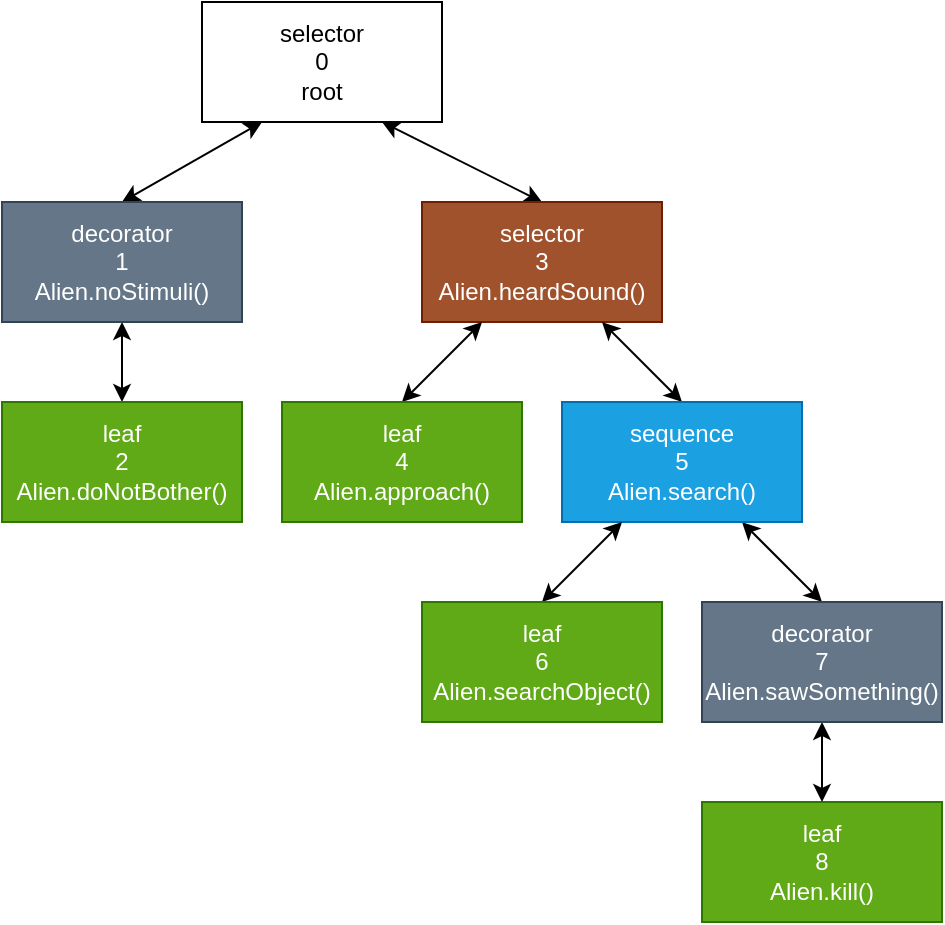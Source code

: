 <mxfile version="13.9.9" type="device"><diagram id="f-JbiD9IGxLJUuUhIxST" name="Page-1"><mxGraphModel dx="1178" dy="681" grid="1" gridSize="10" guides="1" tooltips="1" connect="1" arrows="1" fold="1" page="1" pageScale="1" pageWidth="827" pageHeight="1169" math="0" shadow="0"><root><mxCell id="0"/><mxCell id="1" parent="0"/><mxCell id="wenBR5nCmtf0Ag_dxSR4-6" style="rounded=0;orthogonalLoop=1;jettySize=auto;html=1;exitX=0.75;exitY=1;exitDx=0;exitDy=0;entryX=0.5;entryY=0;entryDx=0;entryDy=0;startArrow=classic;startFill=1;" parent="1" source="wenBR5nCmtf0Ag_dxSR4-1" target="wenBR5nCmtf0Ag_dxSR4-3" edge="1"><mxGeometry relative="1" as="geometry"/></mxCell><mxCell id="wenBR5nCmtf0Ag_dxSR4-7" style="orthogonalLoop=1;jettySize=auto;html=1;exitX=0.25;exitY=1;exitDx=0;exitDy=0;entryX=0.5;entryY=0;entryDx=0;entryDy=0;startArrow=classic;startFill=1;" parent="1" source="wenBR5nCmtf0Ag_dxSR4-1" target="wenBR5nCmtf0Ag_dxSR4-2" edge="1"><mxGeometry relative="1" as="geometry"/></mxCell><mxCell id="wenBR5nCmtf0Ag_dxSR4-1" value="selector&lt;br&gt;0&lt;br&gt;root" style="rounded=0;whiteSpace=wrap;html=1;" parent="1" vertex="1"><mxGeometry x="120" y="20" width="120" height="60" as="geometry"/></mxCell><mxCell id="l0hi_ODXIL8W7DJ7EhIO-12" style="edgeStyle=none;rounded=0;orthogonalLoop=1;jettySize=auto;html=1;exitX=0.5;exitY=1;exitDx=0;exitDy=0;entryX=0.5;entryY=0;entryDx=0;entryDy=0;startArrow=classic;startFill=1;" parent="1" source="wenBR5nCmtf0Ag_dxSR4-2" target="l0hi_ODXIL8W7DJ7EhIO-8" edge="1"><mxGeometry relative="1" as="geometry"/></mxCell><mxCell id="wenBR5nCmtf0Ag_dxSR4-2" value="decorator&lt;br&gt;1&lt;br&gt;Alien.noStimuli()" style="rounded=0;whiteSpace=wrap;html=1;fillColor=#647687;strokeColor=#314354;fontColor=#ffffff;" parent="1" vertex="1"><mxGeometry x="20" y="120" width="120" height="60" as="geometry"/></mxCell><mxCell id="wenBR5nCmtf0Ag_dxSR4-3" value="selector&lt;br&gt;3&lt;br&gt;Alien.heardSound()" style="rounded=0;whiteSpace=wrap;html=1;fillColor=#a0522d;strokeColor=#6D1F00;fontColor=#ffffff;" parent="1" vertex="1"><mxGeometry x="230" y="120" width="120" height="60" as="geometry"/></mxCell><mxCell id="wenBR5nCmtf0Ag_dxSR4-4" value="leaf&lt;br&gt;8&lt;br&gt;Alien.kill()" style="rounded=0;whiteSpace=wrap;html=1;fillColor=#60a917;strokeColor=#2D7600;fontColor=#ffffff;" parent="1" vertex="1"><mxGeometry x="370" y="420" width="120" height="60" as="geometry"/></mxCell><mxCell id="l0hi_ODXIL8W7DJ7EhIO-14" style="edgeStyle=none;rounded=0;orthogonalLoop=1;jettySize=auto;html=1;exitX=0.5;exitY=0;exitDx=0;exitDy=0;entryX=0.75;entryY=1;entryDx=0;entryDy=0;startArrow=classic;startFill=1;" parent="1" source="wenBR5nCmtf0Ag_dxSR4-5" target="l0hi_ODXIL8W7DJ7EhIO-1" edge="1"><mxGeometry relative="1" as="geometry"/></mxCell><mxCell id="l0hi_ODXIL8W7DJ7EhIO-15" style="edgeStyle=none;rounded=0;orthogonalLoop=1;jettySize=auto;html=1;exitX=0.5;exitY=1;exitDx=0;exitDy=0;entryX=0.5;entryY=0;entryDx=0;entryDy=0;startArrow=classic;startFill=1;" parent="1" source="wenBR5nCmtf0Ag_dxSR4-5" target="wenBR5nCmtf0Ag_dxSR4-4" edge="1"><mxGeometry relative="1" as="geometry"/></mxCell><mxCell id="wenBR5nCmtf0Ag_dxSR4-5" value="decorator&lt;br&gt;7&lt;br&gt;Alien.sawSomething()" style="rounded=0;whiteSpace=wrap;html=1;fillColor=#647687;strokeColor=#314354;fontColor=#ffffff;" parent="1" vertex="1"><mxGeometry x="370" y="320" width="120" height="60" as="geometry"/></mxCell><mxCell id="l0hi_ODXIL8W7DJ7EhIO-4" style="edgeStyle=none;rounded=0;orthogonalLoop=1;jettySize=auto;html=1;exitX=0.5;exitY=0;exitDx=0;exitDy=0;entryX=0.75;entryY=1;entryDx=0;entryDy=0;startArrow=classic;startFill=1;" parent="1" source="l0hi_ODXIL8W7DJ7EhIO-1" target="wenBR5nCmtf0Ag_dxSR4-3" edge="1"><mxGeometry relative="1" as="geometry"/></mxCell><mxCell id="l0hi_ODXIL8W7DJ7EhIO-1" value="sequence&lt;br&gt;5&lt;br&gt;Alien.search()" style="rounded=0;whiteSpace=wrap;html=1;fillColor=#1ba1e2;strokeColor=#006EAF;fontColor=#ffffff;" parent="1" vertex="1"><mxGeometry x="300" y="220" width="120" height="60" as="geometry"/></mxCell><mxCell id="l0hi_ODXIL8W7DJ7EhIO-5" style="edgeStyle=none;rounded=0;orthogonalLoop=1;jettySize=auto;html=1;exitX=0.5;exitY=0;exitDx=0;exitDy=0;entryX=0.25;entryY=1;entryDx=0;entryDy=0;startArrow=classic;startFill=1;" parent="1" source="l0hi_ODXIL8W7DJ7EhIO-2" target="wenBR5nCmtf0Ag_dxSR4-3" edge="1"><mxGeometry relative="1" as="geometry"/></mxCell><mxCell id="l0hi_ODXIL8W7DJ7EhIO-2" value="leaf&lt;br&gt;4&lt;br&gt;Alien.approach()" style="rounded=0;whiteSpace=wrap;html=1;fillColor=#60a917;strokeColor=#2D7600;fontColor=#ffffff;" parent="1" vertex="1"><mxGeometry x="160" y="220" width="120" height="60" as="geometry"/></mxCell><mxCell id="l0hi_ODXIL8W7DJ7EhIO-13" style="edgeStyle=none;rounded=0;orthogonalLoop=1;jettySize=auto;html=1;exitX=0.5;exitY=0;exitDx=0;exitDy=0;entryX=0.25;entryY=1;entryDx=0;entryDy=0;startArrow=classic;startFill=1;" parent="1" source="l0hi_ODXIL8W7DJ7EhIO-7" target="l0hi_ODXIL8W7DJ7EhIO-1" edge="1"><mxGeometry relative="1" as="geometry"/></mxCell><mxCell id="l0hi_ODXIL8W7DJ7EhIO-7" value="leaf&lt;br&gt;6&lt;br&gt;Alien.searchObject()" style="rounded=0;whiteSpace=wrap;html=1;fillColor=#60a917;strokeColor=#2D7600;fontColor=#ffffff;" parent="1" vertex="1"><mxGeometry x="230" y="320" width="120" height="60" as="geometry"/></mxCell><mxCell id="l0hi_ODXIL8W7DJ7EhIO-8" value="leaf&lt;br&gt;2&lt;br&gt;Alien.doNotBother()" style="rounded=0;whiteSpace=wrap;html=1;fillColor=#60a917;strokeColor=#2D7600;fontColor=#ffffff;" parent="1" vertex="1"><mxGeometry x="20" y="220" width="120" height="60" as="geometry"/></mxCell></root></mxGraphModel></diagram></mxfile>
